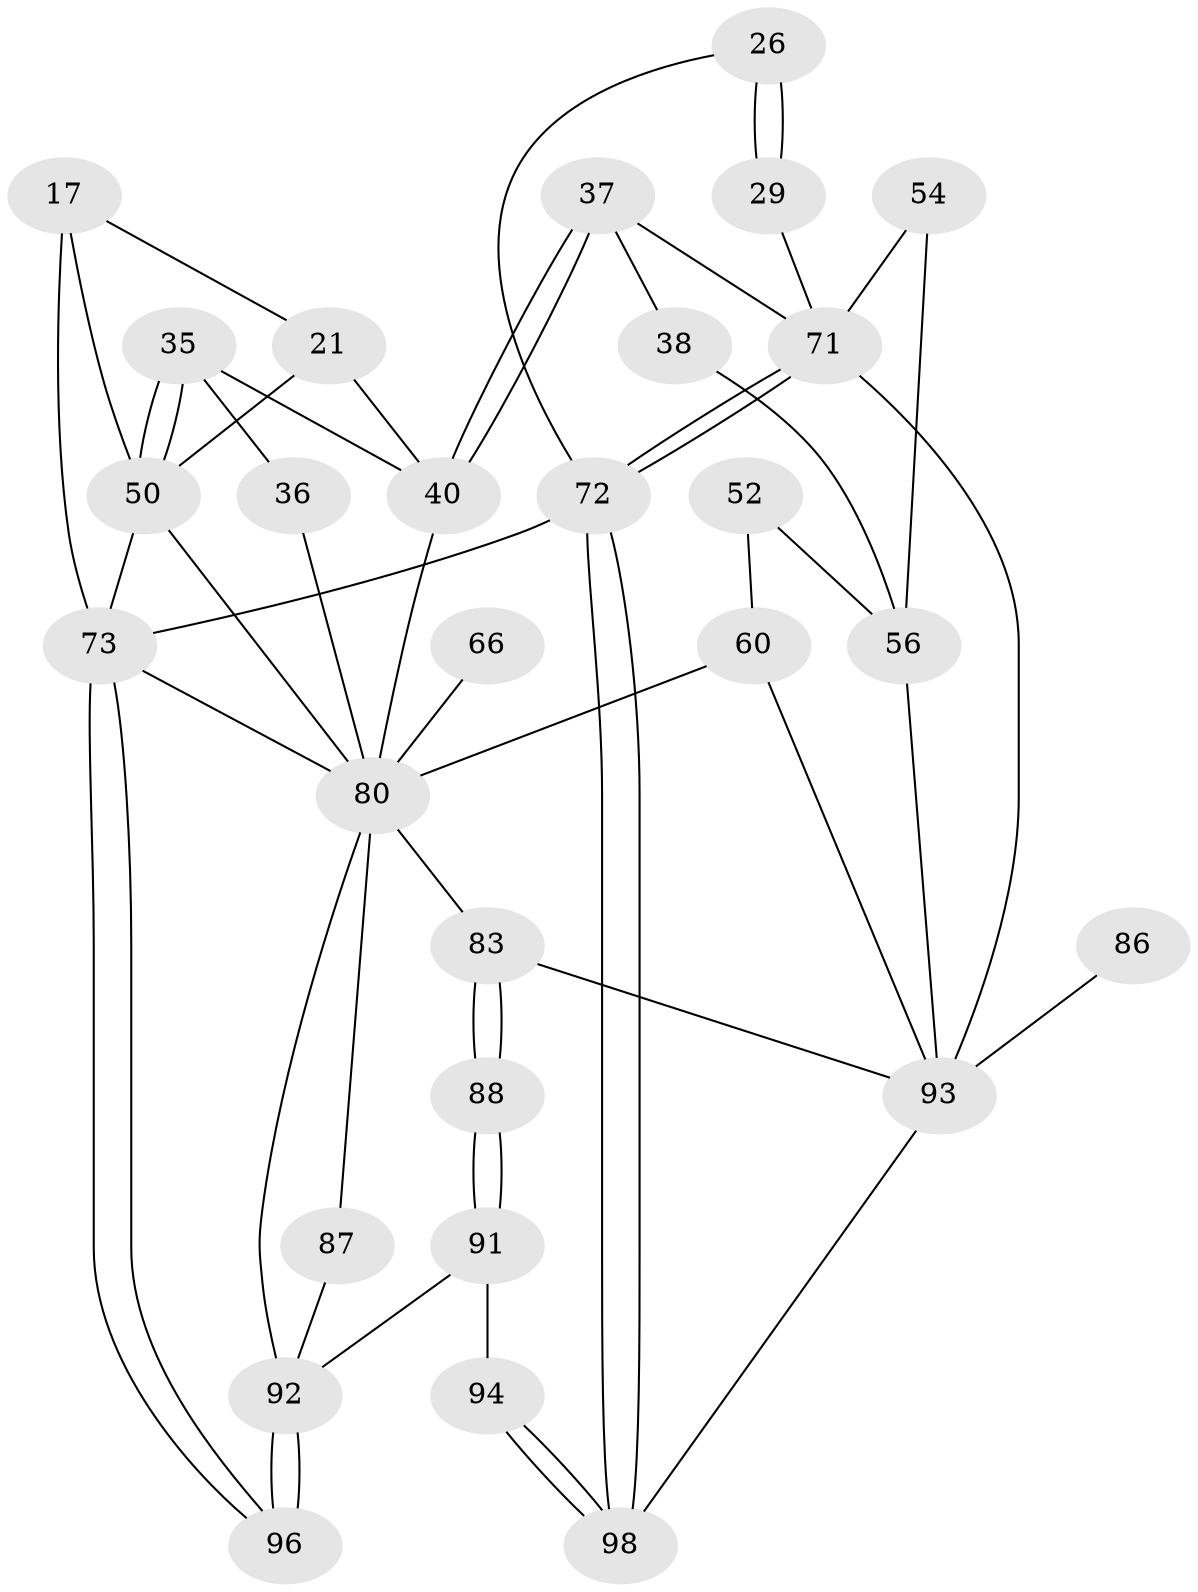 // original degree distribution, {3: 0.04081632653061224, 4: 0.22448979591836735, 5: 0.4897959183673469, 6: 0.24489795918367346}
// Generated by graph-tools (version 1.1) at 2025/06/03/04/25 22:06:22]
// undirected, 29 vertices, 56 edges
graph export_dot {
graph [start="1"]
  node [color=gray90,style=filled];
  17 [pos="+0.6678816202421377+0.07517106584103235",super="+5+16"];
  21 [pos="+0.6983614695955233+0.2343505560447338",super="+18+4"];
  26 [pos="+0.0293317389500234+0.20539048487824477",super="+25"];
  29 [pos="+0+0.3963549930815705"];
  35 [pos="+0.8776203972662159+0.4536418696753359",super="+32+34"];
  36 [pos="+0.8217715826619301+0.46333516487226356"];
  37 [pos="+0.3651495004581782+0.25791675495439703",super="+8"];
  38 [pos="+0.23770665184469558+0.2671250586972811"];
  40 [pos="+0.4324577936741912+0.3481606166178452",super="+39+31"];
  50 [pos="+1+0.465021614946796",super="+23+22"];
  52 [pos="+0.2635517364877686+0.5740590326115377",super="+49"];
  54 [pos="+0.12727687320696354+0.6619160271295002",super="+46"];
  56 [pos="+0.13288908208026884+0.6641738245088162",super="+53+44"];
  60 [pos="+0.3612005869132867+0.690078050339748",super="+57+48"];
  66 [pos="+0.6605506146673219+0.7061583866309151",super="+64+65"];
  71 [pos="+0+1",super="+55+28+27+9"];
  72 [pos="+0+1",super="+14+24"];
  73 [pos="+1+1",super="+13+11"];
  80 [pos="+0.5672863217291909+0.7967711482516864",super="+77+59+74"];
  83 [pos="+0.41903790525229684+0.858859639468465",super="+82"];
  86 [pos="+0.2296930347653411+0.8787814849520824"];
  87 [pos="+0.8113697674677889+0.8284687501592712",super="+78"];
  88 [pos="+0.5021270601098227+0.9781967986508526"];
  91 [pos="+0.47619867617094863+1"];
  92 [pos="+0.8134014188418277+0.9053936602395015",super="+90"];
  93 [pos="+0.19956783433715236+0.9212405105984165",super="+76+75+85"];
  94 [pos="+0.4184968743439413+1"];
  96 [pos="+1+1"];
  98 [pos="+0.06711067802168623+1",super="+97+95"];
  17 -- 21 [weight=2];
  17 -- 73 [weight=2];
  17 -- 50;
  21 -- 50;
  21 -- 40 [weight=2];
  26 -- 29 [weight=2];
  26 -- 29;
  26 -- 72;
  29 -- 71;
  35 -- 36 [weight=2];
  35 -- 50 [weight=3];
  35 -- 50;
  35 -- 40;
  36 -- 80;
  37 -- 38 [weight=2];
  37 -- 40 [weight=2];
  37 -- 40;
  37 -- 71;
  38 -- 56;
  40 -- 80 [weight=2];
  50 -- 73;
  50 -- 80;
  52 -- 60 [weight=2];
  52 -- 56 [weight=2];
  54 -- 56 [weight=2];
  54 -- 71 [weight=2];
  56 -- 93;
  60 -- 80 [weight=2];
  60 -- 93;
  66 -- 80 [weight=4];
  71 -- 72 [weight=2];
  71 -- 72;
  71 -- 93;
  72 -- 98;
  72 -- 98;
  72 -- 73 [weight=4];
  73 -- 96;
  73 -- 96;
  73 -- 80;
  80 -- 83;
  80 -- 92;
  80 -- 87 [weight=2];
  83 -- 88 [weight=2];
  83 -- 88;
  83 -- 93;
  86 -- 93 [weight=3];
  87 -- 92 [weight=2];
  88 -- 91;
  88 -- 91;
  91 -- 94;
  91 -- 92;
  92 -- 96 [weight=2];
  92 -- 96;
  93 -- 98 [weight=2];
  94 -- 98 [weight=2];
  94 -- 98;
}
